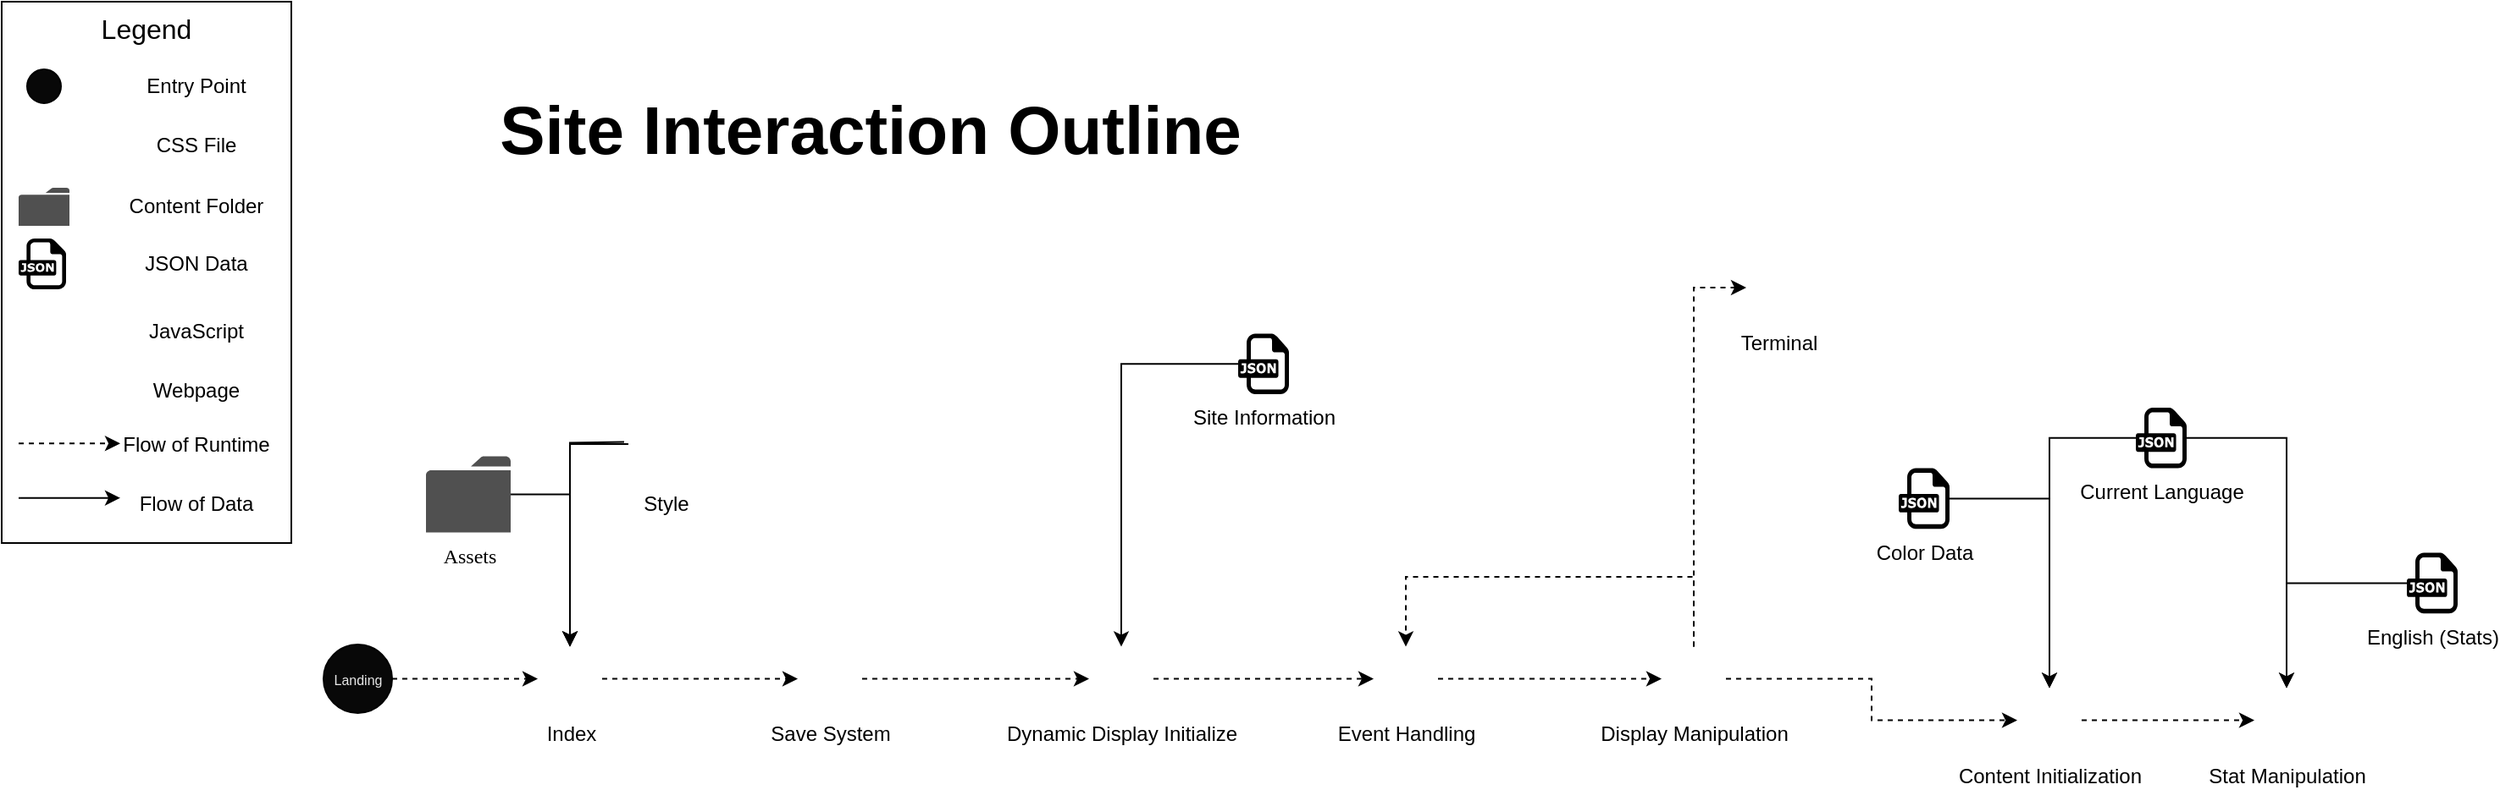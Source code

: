<mxfile version="21.5.1" type="device">
  <diagram name="Page-1" id="QbLl1HPeMKgfFEHTOM9j">
    <mxGraphModel dx="2268" dy="828" grid="1" gridSize="10" guides="1" tooltips="1" connect="1" arrows="1" fold="1" page="1" pageScale="1" pageWidth="850" pageHeight="1100" math="0" shadow="0">
      <root>
        <mxCell id="0" />
        <mxCell id="1" parent="0" />
        <mxCell id="bXySMVa1CWxdAdgDymik-35" style="edgeStyle=orthogonalEdgeStyle;rounded=0;orthogonalLoop=1;jettySize=auto;html=1;entryX=0.5;entryY=0;entryDx=0;entryDy=0;" parent="1" source="bXySMVa1CWxdAdgDymik-6" target="bXySMVa1CWxdAdgDymik-28" edge="1">
          <mxGeometry relative="1" as="geometry">
            <Array as="points">
              <mxPoint x="-114.5" y="510.75" />
            </Array>
          </mxGeometry>
        </mxCell>
        <mxCell id="bXySMVa1CWxdAdgDymik-6" value="&lt;font face=&quot;Verdana&quot;&gt;Assets&lt;/font&gt;" style="sketch=0;pointerEvents=1;shadow=0;dashed=0;html=1;strokeColor=none;fillColor=#505050;labelPosition=center;verticalLabelPosition=bottom;verticalAlign=top;outlineConnect=0;align=center;shape=mxgraph.office.concepts.folder;" parent="1" vertex="1">
          <mxGeometry x="-199.5" y="488.75" width="50" height="45" as="geometry" />
        </mxCell>
        <mxCell id="bXySMVa1CWxdAdgDymik-60" style="edgeStyle=orthogonalEdgeStyle;rounded=0;orthogonalLoop=1;jettySize=auto;html=1;entryX=0.5;entryY=0;entryDx=0;entryDy=0;dashed=1;" parent="1" source="bXySMVa1CWxdAdgDymik-14" target="bXySMVa1CWxdAdgDymik-15" edge="1">
          <mxGeometry relative="1" as="geometry">
            <Array as="points">
              <mxPoint x="549" y="560" />
              <mxPoint x="379" y="560" />
            </Array>
          </mxGeometry>
        </mxCell>
        <mxCell id="bXySMVa1CWxdAdgDymik-61" style="edgeStyle=orthogonalEdgeStyle;rounded=0;orthogonalLoop=1;jettySize=auto;html=1;dashed=1;" parent="1" source="bXySMVa1CWxdAdgDymik-14" target="bXySMVa1CWxdAdgDymik-19" edge="1">
          <mxGeometry relative="1" as="geometry">
            <Array as="points">
              <mxPoint x="549" y="389" />
            </Array>
          </mxGeometry>
        </mxCell>
        <mxCell id="bXySMVa1CWxdAdgDymik-71" style="edgeStyle=orthogonalEdgeStyle;rounded=0;orthogonalLoop=1;jettySize=auto;html=1;dashed=1;" parent="1" source="bXySMVa1CWxdAdgDymik-14" target="bXySMVa1CWxdAdgDymik-16" edge="1">
          <mxGeometry relative="1" as="geometry" />
        </mxCell>
        <mxCell id="bXySMVa1CWxdAdgDymik-14" value="Display Manipulation" style="shape=image;html=1;verticalAlign=top;verticalLabelPosition=bottom;labelBackgroundColor=#ffffff;imageAspect=0;aspect=fixed;image=https://cdn1.iconfinder.com/data/icons/ionicons-fill-vol-2/512/logo-javascript-128.png" parent="1" vertex="1">
          <mxGeometry x="530" y="601.25" width="38" height="38" as="geometry" />
        </mxCell>
        <mxCell id="bXySMVa1CWxdAdgDymik-59" style="edgeStyle=orthogonalEdgeStyle;rounded=0;orthogonalLoop=1;jettySize=auto;html=1;entryX=0;entryY=0.5;entryDx=0;entryDy=0;dashed=1;" parent="1" source="bXySMVa1CWxdAdgDymik-15" target="bXySMVa1CWxdAdgDymik-14" edge="1">
          <mxGeometry relative="1" as="geometry" />
        </mxCell>
        <mxCell id="bXySMVa1CWxdAdgDymik-15" value="Event Handling" style="shape=image;html=1;verticalAlign=top;verticalLabelPosition=bottom;labelBackgroundColor=#ffffff;imageAspect=0;aspect=fixed;image=https://cdn1.iconfinder.com/data/icons/ionicons-fill-vol-2/512/logo-javascript-128.png" parent="1" vertex="1">
          <mxGeometry x="360" y="601.25" width="38" height="38" as="geometry" />
        </mxCell>
        <mxCell id="bXySMVa1CWxdAdgDymik-45" style="edgeStyle=orthogonalEdgeStyle;rounded=0;orthogonalLoop=1;jettySize=auto;html=1;dashed=1;" parent="1" source="bXySMVa1CWxdAdgDymik-16" target="bXySMVa1CWxdAdgDymik-18" edge="1">
          <mxGeometry relative="1" as="geometry" />
        </mxCell>
        <mxCell id="bXySMVa1CWxdAdgDymik-16" value="Content Initialization" style="shape=image;html=1;verticalAlign=top;verticalLabelPosition=bottom;labelBackgroundColor=#ffffff;imageAspect=0;aspect=fixed;image=https://cdn1.iconfinder.com/data/icons/ionicons-fill-vol-2/512/logo-javascript-128.png" parent="1" vertex="1">
          <mxGeometry x="740" y="625.8" width="38" height="38" as="geometry" />
        </mxCell>
        <mxCell id="bXySMVa1CWxdAdgDymik-64" style="edgeStyle=orthogonalEdgeStyle;rounded=0;orthogonalLoop=1;jettySize=auto;html=1;entryX=0;entryY=0.5;entryDx=0;entryDy=0;dashed=1;" parent="1" source="bXySMVa1CWxdAdgDymik-17" target="bXySMVa1CWxdAdgDymik-37" edge="1">
          <mxGeometry relative="1" as="geometry" />
        </mxCell>
        <mxCell id="bXySMVa1CWxdAdgDymik-17" value="Save System" style="shape=image;html=1;verticalAlign=top;verticalLabelPosition=bottom;labelBackgroundColor=#ffffff;imageAspect=0;aspect=fixed;image=https://cdn1.iconfinder.com/data/icons/ionicons-fill-vol-2/512/logo-javascript-128.png" parent="1" vertex="1">
          <mxGeometry x="20" y="601.25" width="38" height="38" as="geometry" />
        </mxCell>
        <mxCell id="bXySMVa1CWxdAdgDymik-18" value="Stat Manipulation" style="shape=image;html=1;verticalAlign=top;verticalLabelPosition=bottom;labelBackgroundColor=#ffffff;imageAspect=0;aspect=fixed;image=https://cdn1.iconfinder.com/data/icons/ionicons-fill-vol-2/512/logo-javascript-128.png" parent="1" vertex="1">
          <mxGeometry x="880" y="625.8" width="38" height="38" as="geometry" />
        </mxCell>
        <mxCell id="bXySMVa1CWxdAdgDymik-19" value="Terminal" style="shape=image;html=1;verticalAlign=top;verticalLabelPosition=bottom;labelBackgroundColor=#ffffff;imageAspect=0;aspect=fixed;image=https://cdn1.iconfinder.com/data/icons/ionicons-fill-vol-2/512/logo-javascript-128.png" parent="1" vertex="1">
          <mxGeometry x="580" y="370" width="38" height="38" as="geometry" />
        </mxCell>
        <mxCell id="bXySMVa1CWxdAdgDymik-38" style="edgeStyle=orthogonalEdgeStyle;rounded=0;orthogonalLoop=1;jettySize=auto;html=1;" parent="1" source="bXySMVa1CWxdAdgDymik-22" target="bXySMVa1CWxdAdgDymik-37" edge="1">
          <mxGeometry relative="1" as="geometry" />
        </mxCell>
        <mxCell id="bXySMVa1CWxdAdgDymik-22" value="Site Information" style="dashed=0;outlineConnect=0;html=1;align=center;labelPosition=center;verticalLabelPosition=bottom;verticalAlign=top;shape=mxgraph.weblogos.json" parent="1" vertex="1">
          <mxGeometry x="280" y="416.2" width="30" height="35.8" as="geometry" />
        </mxCell>
        <mxCell id="bXySMVa1CWxdAdgDymik-46" style="edgeStyle=orthogonalEdgeStyle;rounded=0;orthogonalLoop=1;jettySize=auto;html=1;" parent="1" source="bXySMVa1CWxdAdgDymik-24" target="bXySMVa1CWxdAdgDymik-18" edge="1">
          <mxGeometry relative="1" as="geometry" />
        </mxCell>
        <mxCell id="bXySMVa1CWxdAdgDymik-47" style="edgeStyle=orthogonalEdgeStyle;rounded=0;orthogonalLoop=1;jettySize=auto;html=1;" parent="1" source="bXySMVa1CWxdAdgDymik-24" target="bXySMVa1CWxdAdgDymik-16" edge="1">
          <mxGeometry relative="1" as="geometry" />
        </mxCell>
        <mxCell id="bXySMVa1CWxdAdgDymik-24" value="Current Language" style="dashed=0;outlineConnect=0;html=1;align=center;labelPosition=center;verticalLabelPosition=bottom;verticalAlign=top;shape=mxgraph.weblogos.json" parent="1" vertex="1">
          <mxGeometry x="810" y="460" width="30" height="35.8" as="geometry" />
        </mxCell>
        <mxCell id="bXySMVa1CWxdAdgDymik-49" style="edgeStyle=orthogonalEdgeStyle;rounded=0;orthogonalLoop=1;jettySize=auto;html=1;entryX=0.5;entryY=0;entryDx=0;entryDy=0;" parent="1" source="bXySMVa1CWxdAdgDymik-25" target="bXySMVa1CWxdAdgDymik-16" edge="1">
          <mxGeometry relative="1" as="geometry" />
        </mxCell>
        <mxCell id="bXySMVa1CWxdAdgDymik-25" value="Color Data" style="dashed=0;outlineConnect=0;html=1;align=center;labelPosition=center;verticalLabelPosition=bottom;verticalAlign=top;shape=mxgraph.weblogos.json" parent="1" vertex="1">
          <mxGeometry x="670" y="495.8" width="30" height="35.8" as="geometry" />
        </mxCell>
        <mxCell id="bXySMVa1CWxdAdgDymik-48" style="edgeStyle=orthogonalEdgeStyle;rounded=0;orthogonalLoop=1;jettySize=auto;html=1;" parent="1" source="bXySMVa1CWxdAdgDymik-26" target="bXySMVa1CWxdAdgDymik-18" edge="1">
          <mxGeometry relative="1" as="geometry" />
        </mxCell>
        <mxCell id="bXySMVa1CWxdAdgDymik-26" value="English (Stats)" style="dashed=0;outlineConnect=0;html=1;align=center;labelPosition=center;verticalLabelPosition=bottom;verticalAlign=top;shape=mxgraph.weblogos.json" parent="1" vertex="1">
          <mxGeometry x="970" y="545.8" width="30" height="35.8" as="geometry" />
        </mxCell>
        <mxCell id="bXySMVa1CWxdAdgDymik-62" style="edgeStyle=orthogonalEdgeStyle;rounded=0;orthogonalLoop=1;jettySize=auto;html=1;dashed=1;" parent="1" source="bXySMVa1CWxdAdgDymik-28" target="bXySMVa1CWxdAdgDymik-17" edge="1">
          <mxGeometry relative="1" as="geometry" />
        </mxCell>
        <mxCell id="bXySMVa1CWxdAdgDymik-28" value="Index" style="shape=image;html=1;verticalAlign=top;verticalLabelPosition=bottom;labelBackgroundColor=#ffffff;imageAspect=0;aspect=fixed;image=https://cdn1.iconfinder.com/data/icons/bootstrap-vol-3/16/filetype-html-128.png" parent="1" vertex="1">
          <mxGeometry x="-133.5" y="601.25" width="38" height="38" as="geometry" />
        </mxCell>
        <mxCell id="bXySMVa1CWxdAdgDymik-33" style="edgeStyle=orthogonalEdgeStyle;rounded=0;orthogonalLoop=1;jettySize=auto;html=1;" parent="1" target="bXySMVa1CWxdAdgDymik-28" edge="1">
          <mxGeometry relative="1" as="geometry">
            <mxPoint x="-109.5" y="598.75" as="targetPoint" />
            <mxPoint x="-82.5" y="480.267" as="sourcePoint" />
          </mxGeometry>
        </mxCell>
        <mxCell id="ljo64Ofl0aPz4C0_9lSt-1" value="" style="edgeStyle=orthogonalEdgeStyle;rounded=0;orthogonalLoop=1;jettySize=auto;html=1;" edge="1" parent="1" source="bXySMVa1CWxdAdgDymik-29" target="bXySMVa1CWxdAdgDymik-28">
          <mxGeometry relative="1" as="geometry" />
        </mxCell>
        <mxCell id="bXySMVa1CWxdAdgDymik-29" value="Style" style="shape=image;html=1;verticalAlign=top;verticalLabelPosition=bottom;labelBackgroundColor=#ffffff;imageAspect=0;aspect=fixed;image=https://cdn4.iconfinder.com/data/icons/48-bubbles/48/12.File-128.png" parent="1" vertex="1">
          <mxGeometry x="-80" y="460" width="43" height="43" as="geometry" />
        </mxCell>
        <mxCell id="bXySMVa1CWxdAdgDymik-32" style="edgeStyle=orthogonalEdgeStyle;rounded=0;orthogonalLoop=1;jettySize=auto;html=1;entryX=0;entryY=0.5;entryDx=0;entryDy=0;dashed=1;" parent="1" source="bXySMVa1CWxdAdgDymik-31" target="bXySMVa1CWxdAdgDymik-28" edge="1">
          <mxGeometry relative="1" as="geometry" />
        </mxCell>
        <mxCell id="bXySMVa1CWxdAdgDymik-31" value="&lt;font style=&quot;font-size: 8px;&quot; color=&quot;#e8e8e8&quot;&gt;Landing&lt;/font&gt;" style="ellipse;whiteSpace=wrap;html=1;aspect=fixed;fillColor=#080808;" parent="1" vertex="1">
          <mxGeometry x="-260" y="600" width="40.5" height="40.5" as="geometry" />
        </mxCell>
        <mxCell id="bXySMVa1CWxdAdgDymik-56" style="edgeStyle=orthogonalEdgeStyle;rounded=0;orthogonalLoop=1;jettySize=auto;html=1;entryX=0;entryY=0.5;entryDx=0;entryDy=0;dashed=1;" parent="1" source="bXySMVa1CWxdAdgDymik-37" target="bXySMVa1CWxdAdgDymik-15" edge="1">
          <mxGeometry relative="1" as="geometry" />
        </mxCell>
        <mxCell id="bXySMVa1CWxdAdgDymik-37" value="Dynamic Display Initialize" style="shape=image;html=1;verticalAlign=top;verticalLabelPosition=bottom;labelBackgroundColor=#ffffff;imageAspect=0;aspect=fixed;image=https://cdn1.iconfinder.com/data/icons/ionicons-fill-vol-2/512/logo-javascript-128.png" parent="1" vertex="1">
          <mxGeometry x="192" y="601.25" width="38" height="38" as="geometry" />
        </mxCell>
        <mxCell id="bXySMVa1CWxdAdgDymik-65" value="&lt;font style=&quot;font-size: 16px;&quot;&gt;Legend&lt;/font&gt;" style="rounded=0;whiteSpace=wrap;html=1;verticalAlign=top;" parent="1" vertex="1">
          <mxGeometry x="-450" y="220" width="171" height="320" as="geometry" />
        </mxCell>
        <mxCell id="bXySMVa1CWxdAdgDymik-66" value="" style="shape=image;html=1;verticalAlign=top;verticalLabelPosition=bottom;labelBackgroundColor=#ffffff;imageAspect=0;aspect=fixed;image=https://cdn4.iconfinder.com/data/icons/48-bubbles/48/12.File-128.png" parent="1" vertex="1">
          <mxGeometry x="-440" y="290" width="30" height="30" as="geometry" />
        </mxCell>
        <mxCell id="bXySMVa1CWxdAdgDymik-67" value="" style="sketch=0;pointerEvents=1;shadow=0;dashed=0;html=1;strokeColor=none;fillColor=#505050;labelPosition=center;verticalLabelPosition=bottom;verticalAlign=top;outlineConnect=0;align=center;shape=mxgraph.office.concepts.folder;" parent="1" vertex="1">
          <mxGeometry x="-440" y="330" width="30" height="22.5" as="geometry" />
        </mxCell>
        <mxCell id="bXySMVa1CWxdAdgDymik-68" value="" style="ellipse;whiteSpace=wrap;html=1;aspect=fixed;fillColor=#080808;" parent="1" vertex="1">
          <mxGeometry x="-435" y="260" width="20" height="20" as="geometry" />
        </mxCell>
        <mxCell id="bXySMVa1CWxdAdgDymik-69" value="" style="dashed=0;outlineConnect=0;html=1;align=center;labelPosition=center;verticalLabelPosition=bottom;verticalAlign=top;shape=mxgraph.weblogos.json" parent="1" vertex="1">
          <mxGeometry x="-440" y="360" width="28" height="30" as="geometry" />
        </mxCell>
        <mxCell id="bXySMVa1CWxdAdgDymik-70" value="" style="shape=image;html=1;verticalAlign=top;verticalLabelPosition=bottom;labelBackgroundColor=#ffffff;imageAspect=0;aspect=fixed;image=https://cdn1.iconfinder.com/data/icons/ionicons-fill-vol-2/512/logo-javascript-128.png" parent="1" vertex="1">
          <mxGeometry x="-440" y="400" width="30" height="30" as="geometry" />
        </mxCell>
        <mxCell id="bXySMVa1CWxdAdgDymik-72" value="" style="shape=image;html=1;verticalAlign=top;verticalLabelPosition=bottom;labelBackgroundColor=#ffffff;imageAspect=0;aspect=fixed;image=https://cdn1.iconfinder.com/data/icons/bootstrap-vol-3/16/filetype-html-128.png" parent="1" vertex="1">
          <mxGeometry x="-435" y="440" width="20" height="20" as="geometry" />
        </mxCell>
        <mxCell id="bXySMVa1CWxdAdgDymik-73" style="edgeStyle=orthogonalEdgeStyle;rounded=0;orthogonalLoop=1;jettySize=auto;html=1;dashed=1;" parent="1" edge="1">
          <mxGeometry relative="1" as="geometry">
            <mxPoint x="-440" y="481.16" as="sourcePoint" />
            <mxPoint x="-380" y="481.16" as="targetPoint" />
          </mxGeometry>
        </mxCell>
        <mxCell id="bXySMVa1CWxdAdgDymik-74" style="edgeStyle=orthogonalEdgeStyle;rounded=0;orthogonalLoop=1;jettySize=auto;html=1;" parent="1" edge="1">
          <mxGeometry relative="1" as="geometry">
            <mxPoint x="-440" y="513.36" as="sourcePoint" />
            <mxPoint x="-380" y="513.36" as="targetPoint" />
          </mxGeometry>
        </mxCell>
        <mxCell id="bXySMVa1CWxdAdgDymik-75" value="Entry Point" style="text;html=1;strokeColor=none;fillColor=none;align=center;verticalAlign=middle;whiteSpace=wrap;rounded=0;" parent="1" vertex="1">
          <mxGeometry x="-380" y="255" width="90" height="30" as="geometry" />
        </mxCell>
        <mxCell id="bXySMVa1CWxdAdgDymik-76" value="CSS File" style="text;html=1;strokeColor=none;fillColor=none;align=center;verticalAlign=middle;whiteSpace=wrap;rounded=0;" parent="1" vertex="1">
          <mxGeometry x="-380" y="290" width="90" height="30" as="geometry" />
        </mxCell>
        <mxCell id="bXySMVa1CWxdAdgDymik-77" value="Content Folder" style="text;html=1;strokeColor=none;fillColor=none;align=center;verticalAlign=middle;whiteSpace=wrap;rounded=0;" parent="1" vertex="1">
          <mxGeometry x="-380" y="326.25" width="90" height="30" as="geometry" />
        </mxCell>
        <mxCell id="bXySMVa1CWxdAdgDymik-78" value="JSON Data" style="text;html=1;strokeColor=none;fillColor=none;align=center;verticalAlign=middle;whiteSpace=wrap;rounded=0;" parent="1" vertex="1">
          <mxGeometry x="-380" y="360" width="90" height="30" as="geometry" />
        </mxCell>
        <mxCell id="bXySMVa1CWxdAdgDymik-79" value="JavaScript" style="text;html=1;strokeColor=none;fillColor=none;align=center;verticalAlign=middle;whiteSpace=wrap;rounded=0;" parent="1" vertex="1">
          <mxGeometry x="-380" y="400" width="90" height="30" as="geometry" />
        </mxCell>
        <mxCell id="bXySMVa1CWxdAdgDymik-80" value="Webpage" style="text;html=1;strokeColor=none;fillColor=none;align=center;verticalAlign=middle;whiteSpace=wrap;rounded=0;" parent="1" vertex="1">
          <mxGeometry x="-380" y="435" width="90" height="30" as="geometry" />
        </mxCell>
        <mxCell id="bXySMVa1CWxdAdgDymik-81" value="Flow of Runtime" style="text;html=1;strokeColor=none;fillColor=none;align=center;verticalAlign=middle;whiteSpace=wrap;rounded=0;" parent="1" vertex="1">
          <mxGeometry x="-380" y="466.5" width="90" height="30" as="geometry" />
        </mxCell>
        <mxCell id="bXySMVa1CWxdAdgDymik-82" value="Flow of Data" style="text;html=1;strokeColor=none;fillColor=none;align=center;verticalAlign=middle;whiteSpace=wrap;rounded=0;" parent="1" vertex="1">
          <mxGeometry x="-380" y="501.6" width="90" height="30" as="geometry" />
        </mxCell>
        <mxCell id="ljo64Ofl0aPz4C0_9lSt-2" value="&lt;b&gt;Site Interaction Outline&lt;/b&gt;" style="text;html=1;strokeColor=none;fillColor=none;align=center;verticalAlign=middle;whiteSpace=wrap;rounded=0;fontSize=40;" vertex="1" parent="1">
          <mxGeometry x="-200" y="280" width="526" height="30" as="geometry" />
        </mxCell>
      </root>
    </mxGraphModel>
  </diagram>
</mxfile>
